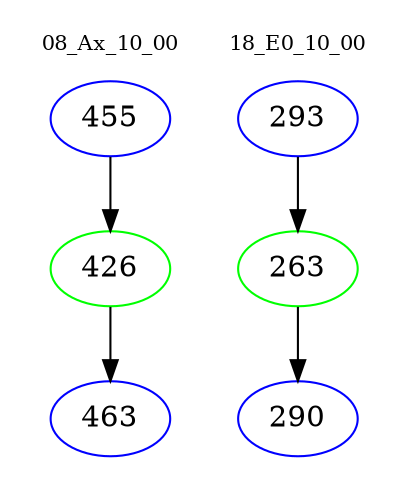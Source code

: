 digraph{
subgraph cluster_0 {
color = white
label = "08_Ax_10_00";
fontsize=10;
T0_455 [label="455", color="blue"]
T0_455 -> T0_426 [color="black"]
T0_426 [label="426", color="green"]
T0_426 -> T0_463 [color="black"]
T0_463 [label="463", color="blue"]
}
subgraph cluster_1 {
color = white
label = "18_E0_10_00";
fontsize=10;
T1_293 [label="293", color="blue"]
T1_293 -> T1_263 [color="black"]
T1_263 [label="263", color="green"]
T1_263 -> T1_290 [color="black"]
T1_290 [label="290", color="blue"]
}
}
